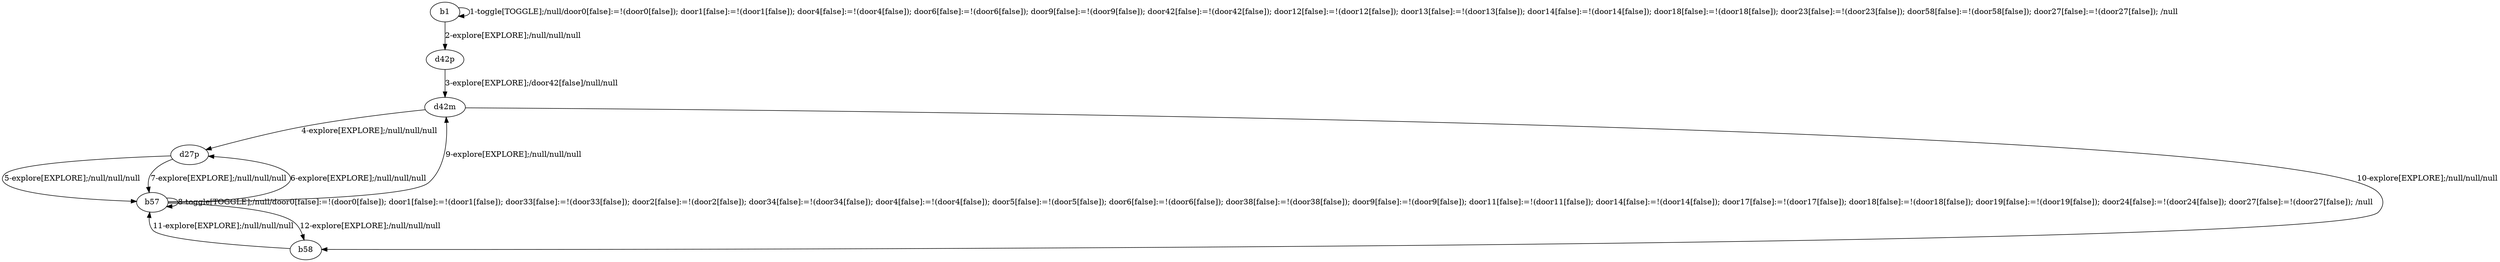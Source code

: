 # Total number of goals covered by this test: 1
# b57 --> b57

digraph g {
"b1" -> "b1" [label = "1-toggle[TOGGLE];/null/door0[false]:=!(door0[false]); door1[false]:=!(door1[false]); door4[false]:=!(door4[false]); door6[false]:=!(door6[false]); door9[false]:=!(door9[false]); door42[false]:=!(door42[false]); door12[false]:=!(door12[false]); door13[false]:=!(door13[false]); door14[false]:=!(door14[false]); door18[false]:=!(door18[false]); door23[false]:=!(door23[false]); door58[false]:=!(door58[false]); door27[false]:=!(door27[false]); /null"];
"b1" -> "d42p" [label = "2-explore[EXPLORE];/null/null/null"];
"d42p" -> "d42m" [label = "3-explore[EXPLORE];/door42[false]/null/null"];
"d42m" -> "d27p" [label = "4-explore[EXPLORE];/null/null/null"];
"d27p" -> "b57" [label = "5-explore[EXPLORE];/null/null/null"];
"b57" -> "d27p" [label = "6-explore[EXPLORE];/null/null/null"];
"d27p" -> "b57" [label = "7-explore[EXPLORE];/null/null/null"];
"b57" -> "b57" [label = "8-toggle[TOGGLE];/null/door0[false]:=!(door0[false]); door1[false]:=!(door1[false]); door33[false]:=!(door33[false]); door2[false]:=!(door2[false]); door34[false]:=!(door34[false]); door4[false]:=!(door4[false]); door5[false]:=!(door5[false]); door6[false]:=!(door6[false]); door38[false]:=!(door38[false]); door9[false]:=!(door9[false]); door11[false]:=!(door11[false]); door14[false]:=!(door14[false]); door17[false]:=!(door17[false]); door18[false]:=!(door18[false]); door19[false]:=!(door19[false]); door24[false]:=!(door24[false]); door27[false]:=!(door27[false]); /null"];
"b57" -> "d42m" [label = "9-explore[EXPLORE];/null/null/null"];
"d42m" -> "b58" [label = "10-explore[EXPLORE];/null/null/null"];
"b58" -> "b57" [label = "11-explore[EXPLORE];/null/null/null"];
"b57" -> "b58" [label = "12-explore[EXPLORE];/null/null/null"];
}